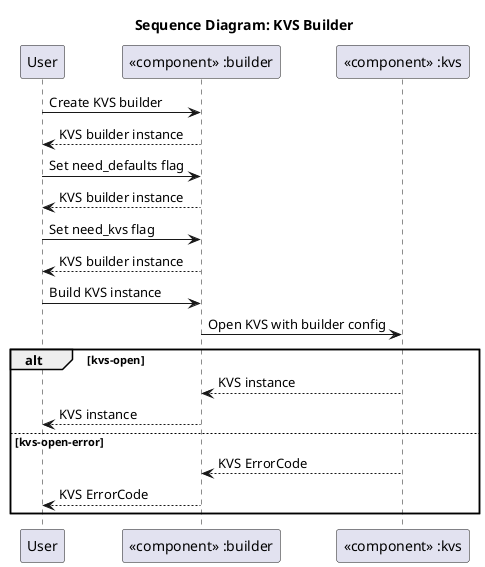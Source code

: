 @startuml

title Sequence Diagram: KVS Builder

participant "User" as actor
participant "«component» :builder" as builder
participant "«component» :kvs" as kvs

actor -> builder: Create KVS builder
builder --> actor: KVS builder instance

actor -> builder: Set need_defaults flag
builder --> actor: KVS builder instance

actor -> builder: Set need_kvs flag
builder --> actor: KVS builder instance

actor -> builder: Build KVS instance
builder -> kvs: Open KVS with builder config

alt kvs-open
    kvs --> builder: KVS instance
    builder --> actor: KVS instance
else kvs-open-error
    kvs --> builder: KVS ErrorCode
    builder --> actor: KVS ErrorCode
end

@enduml
